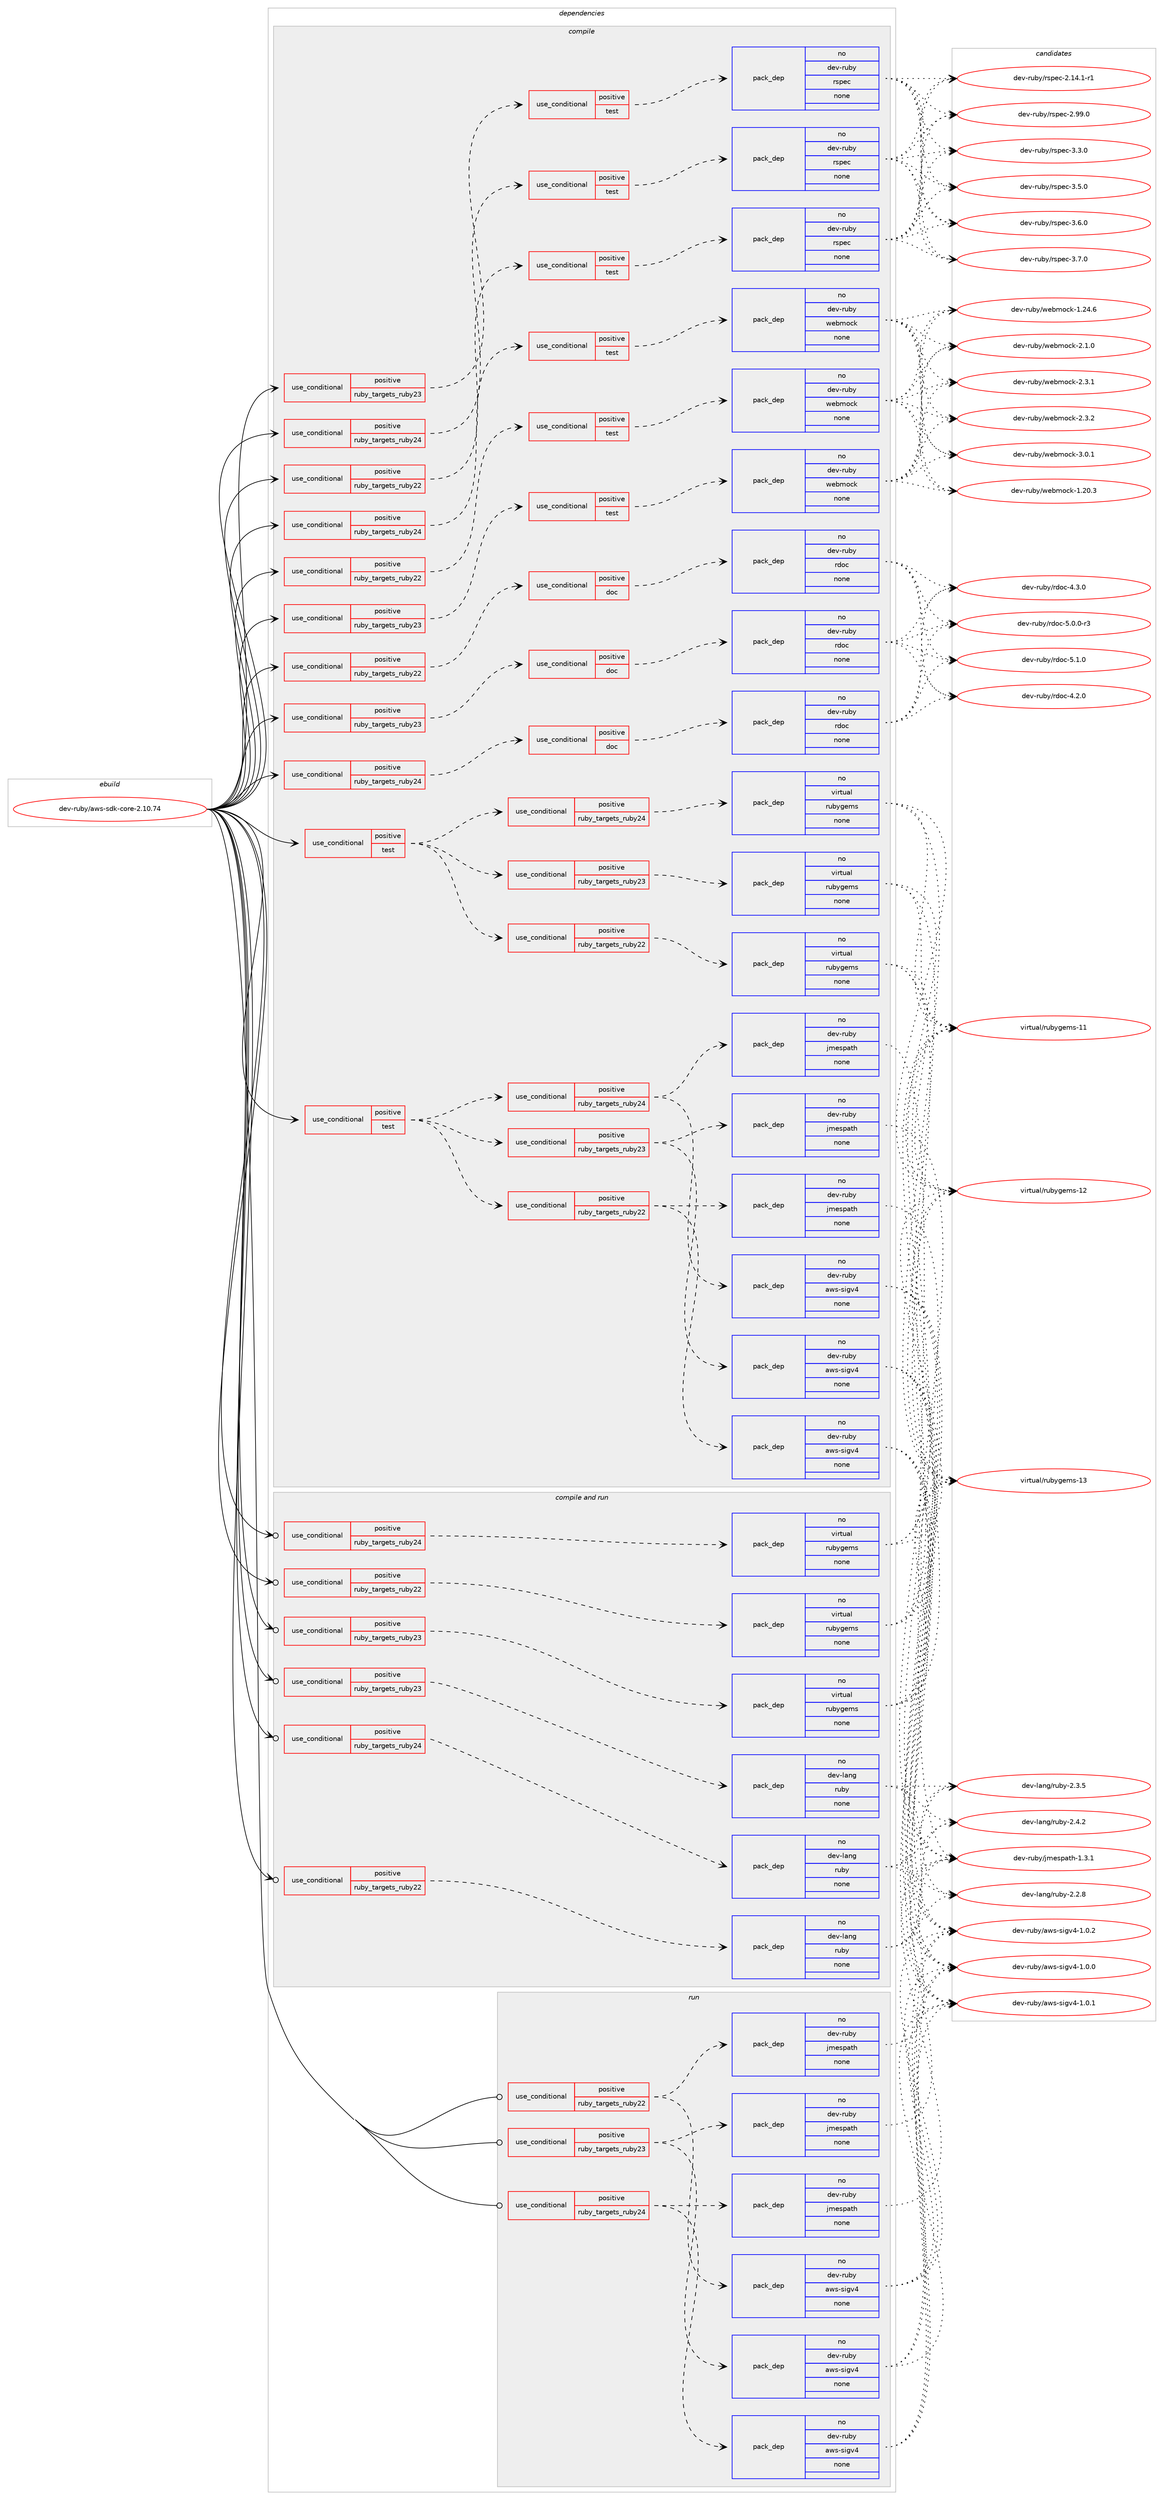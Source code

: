 digraph prolog {

# *************
# Graph options
# *************

newrank=true;
concentrate=true;
compound=true;
graph [rankdir=LR,fontname=Helvetica,fontsize=10,ranksep=1.5];#, ranksep=2.5, nodesep=0.2];
edge  [arrowhead=vee];
node  [fontname=Helvetica,fontsize=10];

# **********
# The ebuild
# **********

subgraph cluster_leftcol {
color=gray;
rank=same;
label=<<i>ebuild</i>>;
id [label="dev-ruby/aws-sdk-core-2.10.74", color=red, width=4, href="../dev-ruby/aws-sdk-core-2.10.74.svg"];
}

# ****************
# The dependencies
# ****************

subgraph cluster_midcol {
color=gray;
label=<<i>dependencies</i>>;
subgraph cluster_compile {
fillcolor="#eeeeee";
style=filled;
label=<<i>compile</i>>;
subgraph cond52194 {
dependency229334 [label=<<TABLE BORDER="0" CELLBORDER="1" CELLSPACING="0" CELLPADDING="4"><TR><TD ROWSPAN="3" CELLPADDING="10">use_conditional</TD></TR><TR><TD>positive</TD></TR><TR><TD>ruby_targets_ruby22</TD></TR></TABLE>>, shape=none, color=red];
subgraph cond52195 {
dependency229335 [label=<<TABLE BORDER="0" CELLBORDER="1" CELLSPACING="0" CELLPADDING="4"><TR><TD ROWSPAN="3" CELLPADDING="10">use_conditional</TD></TR><TR><TD>positive</TD></TR><TR><TD>doc</TD></TR></TABLE>>, shape=none, color=red];
subgraph pack173066 {
dependency229336 [label=<<TABLE BORDER="0" CELLBORDER="1" CELLSPACING="0" CELLPADDING="4" WIDTH="220"><TR><TD ROWSPAN="6" CELLPADDING="30">pack_dep</TD></TR><TR><TD WIDTH="110">no</TD></TR><TR><TD>dev-ruby</TD></TR><TR><TD>rdoc</TD></TR><TR><TD>none</TD></TR><TR><TD></TD></TR></TABLE>>, shape=none, color=blue];
}
dependency229335:e -> dependency229336:w [weight=20,style="dashed",arrowhead="vee"];
}
dependency229334:e -> dependency229335:w [weight=20,style="dashed",arrowhead="vee"];
}
id:e -> dependency229334:w [weight=20,style="solid",arrowhead="vee"];
subgraph cond52196 {
dependency229337 [label=<<TABLE BORDER="0" CELLBORDER="1" CELLSPACING="0" CELLPADDING="4"><TR><TD ROWSPAN="3" CELLPADDING="10">use_conditional</TD></TR><TR><TD>positive</TD></TR><TR><TD>ruby_targets_ruby22</TD></TR></TABLE>>, shape=none, color=red];
subgraph cond52197 {
dependency229338 [label=<<TABLE BORDER="0" CELLBORDER="1" CELLSPACING="0" CELLPADDING="4"><TR><TD ROWSPAN="3" CELLPADDING="10">use_conditional</TD></TR><TR><TD>positive</TD></TR><TR><TD>test</TD></TR></TABLE>>, shape=none, color=red];
subgraph pack173067 {
dependency229339 [label=<<TABLE BORDER="0" CELLBORDER="1" CELLSPACING="0" CELLPADDING="4" WIDTH="220"><TR><TD ROWSPAN="6" CELLPADDING="30">pack_dep</TD></TR><TR><TD WIDTH="110">no</TD></TR><TR><TD>dev-ruby</TD></TR><TR><TD>rspec</TD></TR><TR><TD>none</TD></TR><TR><TD></TD></TR></TABLE>>, shape=none, color=blue];
}
dependency229338:e -> dependency229339:w [weight=20,style="dashed",arrowhead="vee"];
}
dependency229337:e -> dependency229338:w [weight=20,style="dashed",arrowhead="vee"];
}
id:e -> dependency229337:w [weight=20,style="solid",arrowhead="vee"];
subgraph cond52198 {
dependency229340 [label=<<TABLE BORDER="0" CELLBORDER="1" CELLSPACING="0" CELLPADDING="4"><TR><TD ROWSPAN="3" CELLPADDING="10">use_conditional</TD></TR><TR><TD>positive</TD></TR><TR><TD>ruby_targets_ruby22</TD></TR></TABLE>>, shape=none, color=red];
subgraph cond52199 {
dependency229341 [label=<<TABLE BORDER="0" CELLBORDER="1" CELLSPACING="0" CELLPADDING="4"><TR><TD ROWSPAN="3" CELLPADDING="10">use_conditional</TD></TR><TR><TD>positive</TD></TR><TR><TD>test</TD></TR></TABLE>>, shape=none, color=red];
subgraph pack173068 {
dependency229342 [label=<<TABLE BORDER="0" CELLBORDER="1" CELLSPACING="0" CELLPADDING="4" WIDTH="220"><TR><TD ROWSPAN="6" CELLPADDING="30">pack_dep</TD></TR><TR><TD WIDTH="110">no</TD></TR><TR><TD>dev-ruby</TD></TR><TR><TD>webmock</TD></TR><TR><TD>none</TD></TR><TR><TD></TD></TR></TABLE>>, shape=none, color=blue];
}
dependency229341:e -> dependency229342:w [weight=20,style="dashed",arrowhead="vee"];
}
dependency229340:e -> dependency229341:w [weight=20,style="dashed",arrowhead="vee"];
}
id:e -> dependency229340:w [weight=20,style="solid",arrowhead="vee"];
subgraph cond52200 {
dependency229343 [label=<<TABLE BORDER="0" CELLBORDER="1" CELLSPACING="0" CELLPADDING="4"><TR><TD ROWSPAN="3" CELLPADDING="10">use_conditional</TD></TR><TR><TD>positive</TD></TR><TR><TD>ruby_targets_ruby23</TD></TR></TABLE>>, shape=none, color=red];
subgraph cond52201 {
dependency229344 [label=<<TABLE BORDER="0" CELLBORDER="1" CELLSPACING="0" CELLPADDING="4"><TR><TD ROWSPAN="3" CELLPADDING="10">use_conditional</TD></TR><TR><TD>positive</TD></TR><TR><TD>doc</TD></TR></TABLE>>, shape=none, color=red];
subgraph pack173069 {
dependency229345 [label=<<TABLE BORDER="0" CELLBORDER="1" CELLSPACING="0" CELLPADDING="4" WIDTH="220"><TR><TD ROWSPAN="6" CELLPADDING="30">pack_dep</TD></TR><TR><TD WIDTH="110">no</TD></TR><TR><TD>dev-ruby</TD></TR><TR><TD>rdoc</TD></TR><TR><TD>none</TD></TR><TR><TD></TD></TR></TABLE>>, shape=none, color=blue];
}
dependency229344:e -> dependency229345:w [weight=20,style="dashed",arrowhead="vee"];
}
dependency229343:e -> dependency229344:w [weight=20,style="dashed",arrowhead="vee"];
}
id:e -> dependency229343:w [weight=20,style="solid",arrowhead="vee"];
subgraph cond52202 {
dependency229346 [label=<<TABLE BORDER="0" CELLBORDER="1" CELLSPACING="0" CELLPADDING="4"><TR><TD ROWSPAN="3" CELLPADDING="10">use_conditional</TD></TR><TR><TD>positive</TD></TR><TR><TD>ruby_targets_ruby23</TD></TR></TABLE>>, shape=none, color=red];
subgraph cond52203 {
dependency229347 [label=<<TABLE BORDER="0" CELLBORDER="1" CELLSPACING="0" CELLPADDING="4"><TR><TD ROWSPAN="3" CELLPADDING="10">use_conditional</TD></TR><TR><TD>positive</TD></TR><TR><TD>test</TD></TR></TABLE>>, shape=none, color=red];
subgraph pack173070 {
dependency229348 [label=<<TABLE BORDER="0" CELLBORDER="1" CELLSPACING="0" CELLPADDING="4" WIDTH="220"><TR><TD ROWSPAN="6" CELLPADDING="30">pack_dep</TD></TR><TR><TD WIDTH="110">no</TD></TR><TR><TD>dev-ruby</TD></TR><TR><TD>rspec</TD></TR><TR><TD>none</TD></TR><TR><TD></TD></TR></TABLE>>, shape=none, color=blue];
}
dependency229347:e -> dependency229348:w [weight=20,style="dashed",arrowhead="vee"];
}
dependency229346:e -> dependency229347:w [weight=20,style="dashed",arrowhead="vee"];
}
id:e -> dependency229346:w [weight=20,style="solid",arrowhead="vee"];
subgraph cond52204 {
dependency229349 [label=<<TABLE BORDER="0" CELLBORDER="1" CELLSPACING="0" CELLPADDING="4"><TR><TD ROWSPAN="3" CELLPADDING="10">use_conditional</TD></TR><TR><TD>positive</TD></TR><TR><TD>ruby_targets_ruby23</TD></TR></TABLE>>, shape=none, color=red];
subgraph cond52205 {
dependency229350 [label=<<TABLE BORDER="0" CELLBORDER="1" CELLSPACING="0" CELLPADDING="4"><TR><TD ROWSPAN="3" CELLPADDING="10">use_conditional</TD></TR><TR><TD>positive</TD></TR><TR><TD>test</TD></TR></TABLE>>, shape=none, color=red];
subgraph pack173071 {
dependency229351 [label=<<TABLE BORDER="0" CELLBORDER="1" CELLSPACING="0" CELLPADDING="4" WIDTH="220"><TR><TD ROWSPAN="6" CELLPADDING="30">pack_dep</TD></TR><TR><TD WIDTH="110">no</TD></TR><TR><TD>dev-ruby</TD></TR><TR><TD>webmock</TD></TR><TR><TD>none</TD></TR><TR><TD></TD></TR></TABLE>>, shape=none, color=blue];
}
dependency229350:e -> dependency229351:w [weight=20,style="dashed",arrowhead="vee"];
}
dependency229349:e -> dependency229350:w [weight=20,style="dashed",arrowhead="vee"];
}
id:e -> dependency229349:w [weight=20,style="solid",arrowhead="vee"];
subgraph cond52206 {
dependency229352 [label=<<TABLE BORDER="0" CELLBORDER="1" CELLSPACING="0" CELLPADDING="4"><TR><TD ROWSPAN="3" CELLPADDING="10">use_conditional</TD></TR><TR><TD>positive</TD></TR><TR><TD>ruby_targets_ruby24</TD></TR></TABLE>>, shape=none, color=red];
subgraph cond52207 {
dependency229353 [label=<<TABLE BORDER="0" CELLBORDER="1" CELLSPACING="0" CELLPADDING="4"><TR><TD ROWSPAN="3" CELLPADDING="10">use_conditional</TD></TR><TR><TD>positive</TD></TR><TR><TD>doc</TD></TR></TABLE>>, shape=none, color=red];
subgraph pack173072 {
dependency229354 [label=<<TABLE BORDER="0" CELLBORDER="1" CELLSPACING="0" CELLPADDING="4" WIDTH="220"><TR><TD ROWSPAN="6" CELLPADDING="30">pack_dep</TD></TR><TR><TD WIDTH="110">no</TD></TR><TR><TD>dev-ruby</TD></TR><TR><TD>rdoc</TD></TR><TR><TD>none</TD></TR><TR><TD></TD></TR></TABLE>>, shape=none, color=blue];
}
dependency229353:e -> dependency229354:w [weight=20,style="dashed",arrowhead="vee"];
}
dependency229352:e -> dependency229353:w [weight=20,style="dashed",arrowhead="vee"];
}
id:e -> dependency229352:w [weight=20,style="solid",arrowhead="vee"];
subgraph cond52208 {
dependency229355 [label=<<TABLE BORDER="0" CELLBORDER="1" CELLSPACING="0" CELLPADDING="4"><TR><TD ROWSPAN="3" CELLPADDING="10">use_conditional</TD></TR><TR><TD>positive</TD></TR><TR><TD>ruby_targets_ruby24</TD></TR></TABLE>>, shape=none, color=red];
subgraph cond52209 {
dependency229356 [label=<<TABLE BORDER="0" CELLBORDER="1" CELLSPACING="0" CELLPADDING="4"><TR><TD ROWSPAN="3" CELLPADDING="10">use_conditional</TD></TR><TR><TD>positive</TD></TR><TR><TD>test</TD></TR></TABLE>>, shape=none, color=red];
subgraph pack173073 {
dependency229357 [label=<<TABLE BORDER="0" CELLBORDER="1" CELLSPACING="0" CELLPADDING="4" WIDTH="220"><TR><TD ROWSPAN="6" CELLPADDING="30">pack_dep</TD></TR><TR><TD WIDTH="110">no</TD></TR><TR><TD>dev-ruby</TD></TR><TR><TD>rspec</TD></TR><TR><TD>none</TD></TR><TR><TD></TD></TR></TABLE>>, shape=none, color=blue];
}
dependency229356:e -> dependency229357:w [weight=20,style="dashed",arrowhead="vee"];
}
dependency229355:e -> dependency229356:w [weight=20,style="dashed",arrowhead="vee"];
}
id:e -> dependency229355:w [weight=20,style="solid",arrowhead="vee"];
subgraph cond52210 {
dependency229358 [label=<<TABLE BORDER="0" CELLBORDER="1" CELLSPACING="0" CELLPADDING="4"><TR><TD ROWSPAN="3" CELLPADDING="10">use_conditional</TD></TR><TR><TD>positive</TD></TR><TR><TD>ruby_targets_ruby24</TD></TR></TABLE>>, shape=none, color=red];
subgraph cond52211 {
dependency229359 [label=<<TABLE BORDER="0" CELLBORDER="1" CELLSPACING="0" CELLPADDING="4"><TR><TD ROWSPAN="3" CELLPADDING="10">use_conditional</TD></TR><TR><TD>positive</TD></TR><TR><TD>test</TD></TR></TABLE>>, shape=none, color=red];
subgraph pack173074 {
dependency229360 [label=<<TABLE BORDER="0" CELLBORDER="1" CELLSPACING="0" CELLPADDING="4" WIDTH="220"><TR><TD ROWSPAN="6" CELLPADDING="30">pack_dep</TD></TR><TR><TD WIDTH="110">no</TD></TR><TR><TD>dev-ruby</TD></TR><TR><TD>webmock</TD></TR><TR><TD>none</TD></TR><TR><TD></TD></TR></TABLE>>, shape=none, color=blue];
}
dependency229359:e -> dependency229360:w [weight=20,style="dashed",arrowhead="vee"];
}
dependency229358:e -> dependency229359:w [weight=20,style="dashed",arrowhead="vee"];
}
id:e -> dependency229358:w [weight=20,style="solid",arrowhead="vee"];
subgraph cond52212 {
dependency229361 [label=<<TABLE BORDER="0" CELLBORDER="1" CELLSPACING="0" CELLPADDING="4"><TR><TD ROWSPAN="3" CELLPADDING="10">use_conditional</TD></TR><TR><TD>positive</TD></TR><TR><TD>test</TD></TR></TABLE>>, shape=none, color=red];
subgraph cond52213 {
dependency229362 [label=<<TABLE BORDER="0" CELLBORDER="1" CELLSPACING="0" CELLPADDING="4"><TR><TD ROWSPAN="3" CELLPADDING="10">use_conditional</TD></TR><TR><TD>positive</TD></TR><TR><TD>ruby_targets_ruby22</TD></TR></TABLE>>, shape=none, color=red];
subgraph pack173075 {
dependency229363 [label=<<TABLE BORDER="0" CELLBORDER="1" CELLSPACING="0" CELLPADDING="4" WIDTH="220"><TR><TD ROWSPAN="6" CELLPADDING="30">pack_dep</TD></TR><TR><TD WIDTH="110">no</TD></TR><TR><TD>dev-ruby</TD></TR><TR><TD>aws-sigv4</TD></TR><TR><TD>none</TD></TR><TR><TD></TD></TR></TABLE>>, shape=none, color=blue];
}
dependency229362:e -> dependency229363:w [weight=20,style="dashed",arrowhead="vee"];
subgraph pack173076 {
dependency229364 [label=<<TABLE BORDER="0" CELLBORDER="1" CELLSPACING="0" CELLPADDING="4" WIDTH="220"><TR><TD ROWSPAN="6" CELLPADDING="30">pack_dep</TD></TR><TR><TD WIDTH="110">no</TD></TR><TR><TD>dev-ruby</TD></TR><TR><TD>jmespath</TD></TR><TR><TD>none</TD></TR><TR><TD></TD></TR></TABLE>>, shape=none, color=blue];
}
dependency229362:e -> dependency229364:w [weight=20,style="dashed",arrowhead="vee"];
}
dependency229361:e -> dependency229362:w [weight=20,style="dashed",arrowhead="vee"];
subgraph cond52214 {
dependency229365 [label=<<TABLE BORDER="0" CELLBORDER="1" CELLSPACING="0" CELLPADDING="4"><TR><TD ROWSPAN="3" CELLPADDING="10">use_conditional</TD></TR><TR><TD>positive</TD></TR><TR><TD>ruby_targets_ruby23</TD></TR></TABLE>>, shape=none, color=red];
subgraph pack173077 {
dependency229366 [label=<<TABLE BORDER="0" CELLBORDER="1" CELLSPACING="0" CELLPADDING="4" WIDTH="220"><TR><TD ROWSPAN="6" CELLPADDING="30">pack_dep</TD></TR><TR><TD WIDTH="110">no</TD></TR><TR><TD>dev-ruby</TD></TR><TR><TD>aws-sigv4</TD></TR><TR><TD>none</TD></TR><TR><TD></TD></TR></TABLE>>, shape=none, color=blue];
}
dependency229365:e -> dependency229366:w [weight=20,style="dashed",arrowhead="vee"];
subgraph pack173078 {
dependency229367 [label=<<TABLE BORDER="0" CELLBORDER="1" CELLSPACING="0" CELLPADDING="4" WIDTH="220"><TR><TD ROWSPAN="6" CELLPADDING="30">pack_dep</TD></TR><TR><TD WIDTH="110">no</TD></TR><TR><TD>dev-ruby</TD></TR><TR><TD>jmespath</TD></TR><TR><TD>none</TD></TR><TR><TD></TD></TR></TABLE>>, shape=none, color=blue];
}
dependency229365:e -> dependency229367:w [weight=20,style="dashed",arrowhead="vee"];
}
dependency229361:e -> dependency229365:w [weight=20,style="dashed",arrowhead="vee"];
subgraph cond52215 {
dependency229368 [label=<<TABLE BORDER="0" CELLBORDER="1" CELLSPACING="0" CELLPADDING="4"><TR><TD ROWSPAN="3" CELLPADDING="10">use_conditional</TD></TR><TR><TD>positive</TD></TR><TR><TD>ruby_targets_ruby24</TD></TR></TABLE>>, shape=none, color=red];
subgraph pack173079 {
dependency229369 [label=<<TABLE BORDER="0" CELLBORDER="1" CELLSPACING="0" CELLPADDING="4" WIDTH="220"><TR><TD ROWSPAN="6" CELLPADDING="30">pack_dep</TD></TR><TR><TD WIDTH="110">no</TD></TR><TR><TD>dev-ruby</TD></TR><TR><TD>aws-sigv4</TD></TR><TR><TD>none</TD></TR><TR><TD></TD></TR></TABLE>>, shape=none, color=blue];
}
dependency229368:e -> dependency229369:w [weight=20,style="dashed",arrowhead="vee"];
subgraph pack173080 {
dependency229370 [label=<<TABLE BORDER="0" CELLBORDER="1" CELLSPACING="0" CELLPADDING="4" WIDTH="220"><TR><TD ROWSPAN="6" CELLPADDING="30">pack_dep</TD></TR><TR><TD WIDTH="110">no</TD></TR><TR><TD>dev-ruby</TD></TR><TR><TD>jmespath</TD></TR><TR><TD>none</TD></TR><TR><TD></TD></TR></TABLE>>, shape=none, color=blue];
}
dependency229368:e -> dependency229370:w [weight=20,style="dashed",arrowhead="vee"];
}
dependency229361:e -> dependency229368:w [weight=20,style="dashed",arrowhead="vee"];
}
id:e -> dependency229361:w [weight=20,style="solid",arrowhead="vee"];
subgraph cond52216 {
dependency229371 [label=<<TABLE BORDER="0" CELLBORDER="1" CELLSPACING="0" CELLPADDING="4"><TR><TD ROWSPAN="3" CELLPADDING="10">use_conditional</TD></TR><TR><TD>positive</TD></TR><TR><TD>test</TD></TR></TABLE>>, shape=none, color=red];
subgraph cond52217 {
dependency229372 [label=<<TABLE BORDER="0" CELLBORDER="1" CELLSPACING="0" CELLPADDING="4"><TR><TD ROWSPAN="3" CELLPADDING="10">use_conditional</TD></TR><TR><TD>positive</TD></TR><TR><TD>ruby_targets_ruby22</TD></TR></TABLE>>, shape=none, color=red];
subgraph pack173081 {
dependency229373 [label=<<TABLE BORDER="0" CELLBORDER="1" CELLSPACING="0" CELLPADDING="4" WIDTH="220"><TR><TD ROWSPAN="6" CELLPADDING="30">pack_dep</TD></TR><TR><TD WIDTH="110">no</TD></TR><TR><TD>virtual</TD></TR><TR><TD>rubygems</TD></TR><TR><TD>none</TD></TR><TR><TD></TD></TR></TABLE>>, shape=none, color=blue];
}
dependency229372:e -> dependency229373:w [weight=20,style="dashed",arrowhead="vee"];
}
dependency229371:e -> dependency229372:w [weight=20,style="dashed",arrowhead="vee"];
subgraph cond52218 {
dependency229374 [label=<<TABLE BORDER="0" CELLBORDER="1" CELLSPACING="0" CELLPADDING="4"><TR><TD ROWSPAN="3" CELLPADDING="10">use_conditional</TD></TR><TR><TD>positive</TD></TR><TR><TD>ruby_targets_ruby23</TD></TR></TABLE>>, shape=none, color=red];
subgraph pack173082 {
dependency229375 [label=<<TABLE BORDER="0" CELLBORDER="1" CELLSPACING="0" CELLPADDING="4" WIDTH="220"><TR><TD ROWSPAN="6" CELLPADDING="30">pack_dep</TD></TR><TR><TD WIDTH="110">no</TD></TR><TR><TD>virtual</TD></TR><TR><TD>rubygems</TD></TR><TR><TD>none</TD></TR><TR><TD></TD></TR></TABLE>>, shape=none, color=blue];
}
dependency229374:e -> dependency229375:w [weight=20,style="dashed",arrowhead="vee"];
}
dependency229371:e -> dependency229374:w [weight=20,style="dashed",arrowhead="vee"];
subgraph cond52219 {
dependency229376 [label=<<TABLE BORDER="0" CELLBORDER="1" CELLSPACING="0" CELLPADDING="4"><TR><TD ROWSPAN="3" CELLPADDING="10">use_conditional</TD></TR><TR><TD>positive</TD></TR><TR><TD>ruby_targets_ruby24</TD></TR></TABLE>>, shape=none, color=red];
subgraph pack173083 {
dependency229377 [label=<<TABLE BORDER="0" CELLBORDER="1" CELLSPACING="0" CELLPADDING="4" WIDTH="220"><TR><TD ROWSPAN="6" CELLPADDING="30">pack_dep</TD></TR><TR><TD WIDTH="110">no</TD></TR><TR><TD>virtual</TD></TR><TR><TD>rubygems</TD></TR><TR><TD>none</TD></TR><TR><TD></TD></TR></TABLE>>, shape=none, color=blue];
}
dependency229376:e -> dependency229377:w [weight=20,style="dashed",arrowhead="vee"];
}
dependency229371:e -> dependency229376:w [weight=20,style="dashed",arrowhead="vee"];
}
id:e -> dependency229371:w [weight=20,style="solid",arrowhead="vee"];
}
subgraph cluster_compileandrun {
fillcolor="#eeeeee";
style=filled;
label=<<i>compile and run</i>>;
subgraph cond52220 {
dependency229378 [label=<<TABLE BORDER="0" CELLBORDER="1" CELLSPACING="0" CELLPADDING="4"><TR><TD ROWSPAN="3" CELLPADDING="10">use_conditional</TD></TR><TR><TD>positive</TD></TR><TR><TD>ruby_targets_ruby22</TD></TR></TABLE>>, shape=none, color=red];
subgraph pack173084 {
dependency229379 [label=<<TABLE BORDER="0" CELLBORDER="1" CELLSPACING="0" CELLPADDING="4" WIDTH="220"><TR><TD ROWSPAN="6" CELLPADDING="30">pack_dep</TD></TR><TR><TD WIDTH="110">no</TD></TR><TR><TD>dev-lang</TD></TR><TR><TD>ruby</TD></TR><TR><TD>none</TD></TR><TR><TD></TD></TR></TABLE>>, shape=none, color=blue];
}
dependency229378:e -> dependency229379:w [weight=20,style="dashed",arrowhead="vee"];
}
id:e -> dependency229378:w [weight=20,style="solid",arrowhead="odotvee"];
subgraph cond52221 {
dependency229380 [label=<<TABLE BORDER="0" CELLBORDER="1" CELLSPACING="0" CELLPADDING="4"><TR><TD ROWSPAN="3" CELLPADDING="10">use_conditional</TD></TR><TR><TD>positive</TD></TR><TR><TD>ruby_targets_ruby22</TD></TR></TABLE>>, shape=none, color=red];
subgraph pack173085 {
dependency229381 [label=<<TABLE BORDER="0" CELLBORDER="1" CELLSPACING="0" CELLPADDING="4" WIDTH="220"><TR><TD ROWSPAN="6" CELLPADDING="30">pack_dep</TD></TR><TR><TD WIDTH="110">no</TD></TR><TR><TD>virtual</TD></TR><TR><TD>rubygems</TD></TR><TR><TD>none</TD></TR><TR><TD></TD></TR></TABLE>>, shape=none, color=blue];
}
dependency229380:e -> dependency229381:w [weight=20,style="dashed",arrowhead="vee"];
}
id:e -> dependency229380:w [weight=20,style="solid",arrowhead="odotvee"];
subgraph cond52222 {
dependency229382 [label=<<TABLE BORDER="0" CELLBORDER="1" CELLSPACING="0" CELLPADDING="4"><TR><TD ROWSPAN="3" CELLPADDING="10">use_conditional</TD></TR><TR><TD>positive</TD></TR><TR><TD>ruby_targets_ruby23</TD></TR></TABLE>>, shape=none, color=red];
subgraph pack173086 {
dependency229383 [label=<<TABLE BORDER="0" CELLBORDER="1" CELLSPACING="0" CELLPADDING="4" WIDTH="220"><TR><TD ROWSPAN="6" CELLPADDING="30">pack_dep</TD></TR><TR><TD WIDTH="110">no</TD></TR><TR><TD>dev-lang</TD></TR><TR><TD>ruby</TD></TR><TR><TD>none</TD></TR><TR><TD></TD></TR></TABLE>>, shape=none, color=blue];
}
dependency229382:e -> dependency229383:w [weight=20,style="dashed",arrowhead="vee"];
}
id:e -> dependency229382:w [weight=20,style="solid",arrowhead="odotvee"];
subgraph cond52223 {
dependency229384 [label=<<TABLE BORDER="0" CELLBORDER="1" CELLSPACING="0" CELLPADDING="4"><TR><TD ROWSPAN="3" CELLPADDING="10">use_conditional</TD></TR><TR><TD>positive</TD></TR><TR><TD>ruby_targets_ruby23</TD></TR></TABLE>>, shape=none, color=red];
subgraph pack173087 {
dependency229385 [label=<<TABLE BORDER="0" CELLBORDER="1" CELLSPACING="0" CELLPADDING="4" WIDTH="220"><TR><TD ROWSPAN="6" CELLPADDING="30">pack_dep</TD></TR><TR><TD WIDTH="110">no</TD></TR><TR><TD>virtual</TD></TR><TR><TD>rubygems</TD></TR><TR><TD>none</TD></TR><TR><TD></TD></TR></TABLE>>, shape=none, color=blue];
}
dependency229384:e -> dependency229385:w [weight=20,style="dashed",arrowhead="vee"];
}
id:e -> dependency229384:w [weight=20,style="solid",arrowhead="odotvee"];
subgraph cond52224 {
dependency229386 [label=<<TABLE BORDER="0" CELLBORDER="1" CELLSPACING="0" CELLPADDING="4"><TR><TD ROWSPAN="3" CELLPADDING="10">use_conditional</TD></TR><TR><TD>positive</TD></TR><TR><TD>ruby_targets_ruby24</TD></TR></TABLE>>, shape=none, color=red];
subgraph pack173088 {
dependency229387 [label=<<TABLE BORDER="0" CELLBORDER="1" CELLSPACING="0" CELLPADDING="4" WIDTH="220"><TR><TD ROWSPAN="6" CELLPADDING="30">pack_dep</TD></TR><TR><TD WIDTH="110">no</TD></TR><TR><TD>dev-lang</TD></TR><TR><TD>ruby</TD></TR><TR><TD>none</TD></TR><TR><TD></TD></TR></TABLE>>, shape=none, color=blue];
}
dependency229386:e -> dependency229387:w [weight=20,style="dashed",arrowhead="vee"];
}
id:e -> dependency229386:w [weight=20,style="solid",arrowhead="odotvee"];
subgraph cond52225 {
dependency229388 [label=<<TABLE BORDER="0" CELLBORDER="1" CELLSPACING="0" CELLPADDING="4"><TR><TD ROWSPAN="3" CELLPADDING="10">use_conditional</TD></TR><TR><TD>positive</TD></TR><TR><TD>ruby_targets_ruby24</TD></TR></TABLE>>, shape=none, color=red];
subgraph pack173089 {
dependency229389 [label=<<TABLE BORDER="0" CELLBORDER="1" CELLSPACING="0" CELLPADDING="4" WIDTH="220"><TR><TD ROWSPAN="6" CELLPADDING="30">pack_dep</TD></TR><TR><TD WIDTH="110">no</TD></TR><TR><TD>virtual</TD></TR><TR><TD>rubygems</TD></TR><TR><TD>none</TD></TR><TR><TD></TD></TR></TABLE>>, shape=none, color=blue];
}
dependency229388:e -> dependency229389:w [weight=20,style="dashed",arrowhead="vee"];
}
id:e -> dependency229388:w [weight=20,style="solid",arrowhead="odotvee"];
}
subgraph cluster_run {
fillcolor="#eeeeee";
style=filled;
label=<<i>run</i>>;
subgraph cond52226 {
dependency229390 [label=<<TABLE BORDER="0" CELLBORDER="1" CELLSPACING="0" CELLPADDING="4"><TR><TD ROWSPAN="3" CELLPADDING="10">use_conditional</TD></TR><TR><TD>positive</TD></TR><TR><TD>ruby_targets_ruby22</TD></TR></TABLE>>, shape=none, color=red];
subgraph pack173090 {
dependency229391 [label=<<TABLE BORDER="0" CELLBORDER="1" CELLSPACING="0" CELLPADDING="4" WIDTH="220"><TR><TD ROWSPAN="6" CELLPADDING="30">pack_dep</TD></TR><TR><TD WIDTH="110">no</TD></TR><TR><TD>dev-ruby</TD></TR><TR><TD>aws-sigv4</TD></TR><TR><TD>none</TD></TR><TR><TD></TD></TR></TABLE>>, shape=none, color=blue];
}
dependency229390:e -> dependency229391:w [weight=20,style="dashed",arrowhead="vee"];
subgraph pack173091 {
dependency229392 [label=<<TABLE BORDER="0" CELLBORDER="1" CELLSPACING="0" CELLPADDING="4" WIDTH="220"><TR><TD ROWSPAN="6" CELLPADDING="30">pack_dep</TD></TR><TR><TD WIDTH="110">no</TD></TR><TR><TD>dev-ruby</TD></TR><TR><TD>jmespath</TD></TR><TR><TD>none</TD></TR><TR><TD></TD></TR></TABLE>>, shape=none, color=blue];
}
dependency229390:e -> dependency229392:w [weight=20,style="dashed",arrowhead="vee"];
}
id:e -> dependency229390:w [weight=20,style="solid",arrowhead="odot"];
subgraph cond52227 {
dependency229393 [label=<<TABLE BORDER="0" CELLBORDER="1" CELLSPACING="0" CELLPADDING="4"><TR><TD ROWSPAN="3" CELLPADDING="10">use_conditional</TD></TR><TR><TD>positive</TD></TR><TR><TD>ruby_targets_ruby23</TD></TR></TABLE>>, shape=none, color=red];
subgraph pack173092 {
dependency229394 [label=<<TABLE BORDER="0" CELLBORDER="1" CELLSPACING="0" CELLPADDING="4" WIDTH="220"><TR><TD ROWSPAN="6" CELLPADDING="30">pack_dep</TD></TR><TR><TD WIDTH="110">no</TD></TR><TR><TD>dev-ruby</TD></TR><TR><TD>aws-sigv4</TD></TR><TR><TD>none</TD></TR><TR><TD></TD></TR></TABLE>>, shape=none, color=blue];
}
dependency229393:e -> dependency229394:w [weight=20,style="dashed",arrowhead="vee"];
subgraph pack173093 {
dependency229395 [label=<<TABLE BORDER="0" CELLBORDER="1" CELLSPACING="0" CELLPADDING="4" WIDTH="220"><TR><TD ROWSPAN="6" CELLPADDING="30">pack_dep</TD></TR><TR><TD WIDTH="110">no</TD></TR><TR><TD>dev-ruby</TD></TR><TR><TD>jmespath</TD></TR><TR><TD>none</TD></TR><TR><TD></TD></TR></TABLE>>, shape=none, color=blue];
}
dependency229393:e -> dependency229395:w [weight=20,style="dashed",arrowhead="vee"];
}
id:e -> dependency229393:w [weight=20,style="solid",arrowhead="odot"];
subgraph cond52228 {
dependency229396 [label=<<TABLE BORDER="0" CELLBORDER="1" CELLSPACING="0" CELLPADDING="4"><TR><TD ROWSPAN="3" CELLPADDING="10">use_conditional</TD></TR><TR><TD>positive</TD></TR><TR><TD>ruby_targets_ruby24</TD></TR></TABLE>>, shape=none, color=red];
subgraph pack173094 {
dependency229397 [label=<<TABLE BORDER="0" CELLBORDER="1" CELLSPACING="0" CELLPADDING="4" WIDTH="220"><TR><TD ROWSPAN="6" CELLPADDING="30">pack_dep</TD></TR><TR><TD WIDTH="110">no</TD></TR><TR><TD>dev-ruby</TD></TR><TR><TD>aws-sigv4</TD></TR><TR><TD>none</TD></TR><TR><TD></TD></TR></TABLE>>, shape=none, color=blue];
}
dependency229396:e -> dependency229397:w [weight=20,style="dashed",arrowhead="vee"];
subgraph pack173095 {
dependency229398 [label=<<TABLE BORDER="0" CELLBORDER="1" CELLSPACING="0" CELLPADDING="4" WIDTH="220"><TR><TD ROWSPAN="6" CELLPADDING="30">pack_dep</TD></TR><TR><TD WIDTH="110">no</TD></TR><TR><TD>dev-ruby</TD></TR><TR><TD>jmespath</TD></TR><TR><TD>none</TD></TR><TR><TD></TD></TR></TABLE>>, shape=none, color=blue];
}
dependency229396:e -> dependency229398:w [weight=20,style="dashed",arrowhead="vee"];
}
id:e -> dependency229396:w [weight=20,style="solid",arrowhead="odot"];
}
}

# **************
# The candidates
# **************

subgraph cluster_choices {
rank=same;
color=gray;
label=<<i>candidates</i>>;

subgraph choice173066 {
color=black;
nodesep=1;
choice10010111845114117981214711410011199455246504648 [label="dev-ruby/rdoc-4.2.0", color=red, width=4,href="../dev-ruby/rdoc-4.2.0.svg"];
choice10010111845114117981214711410011199455246514648 [label="dev-ruby/rdoc-4.3.0", color=red, width=4,href="../dev-ruby/rdoc-4.3.0.svg"];
choice100101118451141179812147114100111994553464846484511451 [label="dev-ruby/rdoc-5.0.0-r3", color=red, width=4,href="../dev-ruby/rdoc-5.0.0-r3.svg"];
choice10010111845114117981214711410011199455346494648 [label="dev-ruby/rdoc-5.1.0", color=red, width=4,href="../dev-ruby/rdoc-5.1.0.svg"];
dependency229336:e -> choice10010111845114117981214711410011199455246504648:w [style=dotted,weight="100"];
dependency229336:e -> choice10010111845114117981214711410011199455246514648:w [style=dotted,weight="100"];
dependency229336:e -> choice100101118451141179812147114100111994553464846484511451:w [style=dotted,weight="100"];
dependency229336:e -> choice10010111845114117981214711410011199455346494648:w [style=dotted,weight="100"];
}
subgraph choice173067 {
color=black;
nodesep=1;
choice10010111845114117981214711411511210199455046495246494511449 [label="dev-ruby/rspec-2.14.1-r1", color=red, width=4,href="../dev-ruby/rspec-2.14.1-r1.svg"];
choice1001011184511411798121471141151121019945504657574648 [label="dev-ruby/rspec-2.99.0", color=red, width=4,href="../dev-ruby/rspec-2.99.0.svg"];
choice10010111845114117981214711411511210199455146514648 [label="dev-ruby/rspec-3.3.0", color=red, width=4,href="../dev-ruby/rspec-3.3.0.svg"];
choice10010111845114117981214711411511210199455146534648 [label="dev-ruby/rspec-3.5.0", color=red, width=4,href="../dev-ruby/rspec-3.5.0.svg"];
choice10010111845114117981214711411511210199455146544648 [label="dev-ruby/rspec-3.6.0", color=red, width=4,href="../dev-ruby/rspec-3.6.0.svg"];
choice10010111845114117981214711411511210199455146554648 [label="dev-ruby/rspec-3.7.0", color=red, width=4,href="../dev-ruby/rspec-3.7.0.svg"];
dependency229339:e -> choice10010111845114117981214711411511210199455046495246494511449:w [style=dotted,weight="100"];
dependency229339:e -> choice1001011184511411798121471141151121019945504657574648:w [style=dotted,weight="100"];
dependency229339:e -> choice10010111845114117981214711411511210199455146514648:w [style=dotted,weight="100"];
dependency229339:e -> choice10010111845114117981214711411511210199455146534648:w [style=dotted,weight="100"];
dependency229339:e -> choice10010111845114117981214711411511210199455146544648:w [style=dotted,weight="100"];
dependency229339:e -> choice10010111845114117981214711411511210199455146554648:w [style=dotted,weight="100"];
}
subgraph choice173068 {
color=black;
nodesep=1;
choice100101118451141179812147119101981091119910745494650484651 [label="dev-ruby/webmock-1.20.3", color=red, width=4,href="../dev-ruby/webmock-1.20.3.svg"];
choice100101118451141179812147119101981091119910745494650524654 [label="dev-ruby/webmock-1.24.6", color=red, width=4,href="../dev-ruby/webmock-1.24.6.svg"];
choice1001011184511411798121471191019810911199107455046494648 [label="dev-ruby/webmock-2.1.0", color=red, width=4,href="../dev-ruby/webmock-2.1.0.svg"];
choice1001011184511411798121471191019810911199107455046514649 [label="dev-ruby/webmock-2.3.1", color=red, width=4,href="../dev-ruby/webmock-2.3.1.svg"];
choice1001011184511411798121471191019810911199107455046514650 [label="dev-ruby/webmock-2.3.2", color=red, width=4,href="../dev-ruby/webmock-2.3.2.svg"];
choice1001011184511411798121471191019810911199107455146484649 [label="dev-ruby/webmock-3.0.1", color=red, width=4,href="../dev-ruby/webmock-3.0.1.svg"];
dependency229342:e -> choice100101118451141179812147119101981091119910745494650484651:w [style=dotted,weight="100"];
dependency229342:e -> choice100101118451141179812147119101981091119910745494650524654:w [style=dotted,weight="100"];
dependency229342:e -> choice1001011184511411798121471191019810911199107455046494648:w [style=dotted,weight="100"];
dependency229342:e -> choice1001011184511411798121471191019810911199107455046514649:w [style=dotted,weight="100"];
dependency229342:e -> choice1001011184511411798121471191019810911199107455046514650:w [style=dotted,weight="100"];
dependency229342:e -> choice1001011184511411798121471191019810911199107455146484649:w [style=dotted,weight="100"];
}
subgraph choice173069 {
color=black;
nodesep=1;
choice10010111845114117981214711410011199455246504648 [label="dev-ruby/rdoc-4.2.0", color=red, width=4,href="../dev-ruby/rdoc-4.2.0.svg"];
choice10010111845114117981214711410011199455246514648 [label="dev-ruby/rdoc-4.3.0", color=red, width=4,href="../dev-ruby/rdoc-4.3.0.svg"];
choice100101118451141179812147114100111994553464846484511451 [label="dev-ruby/rdoc-5.0.0-r3", color=red, width=4,href="../dev-ruby/rdoc-5.0.0-r3.svg"];
choice10010111845114117981214711410011199455346494648 [label="dev-ruby/rdoc-5.1.0", color=red, width=4,href="../dev-ruby/rdoc-5.1.0.svg"];
dependency229345:e -> choice10010111845114117981214711410011199455246504648:w [style=dotted,weight="100"];
dependency229345:e -> choice10010111845114117981214711410011199455246514648:w [style=dotted,weight="100"];
dependency229345:e -> choice100101118451141179812147114100111994553464846484511451:w [style=dotted,weight="100"];
dependency229345:e -> choice10010111845114117981214711410011199455346494648:w [style=dotted,weight="100"];
}
subgraph choice173070 {
color=black;
nodesep=1;
choice10010111845114117981214711411511210199455046495246494511449 [label="dev-ruby/rspec-2.14.1-r1", color=red, width=4,href="../dev-ruby/rspec-2.14.1-r1.svg"];
choice1001011184511411798121471141151121019945504657574648 [label="dev-ruby/rspec-2.99.0", color=red, width=4,href="../dev-ruby/rspec-2.99.0.svg"];
choice10010111845114117981214711411511210199455146514648 [label="dev-ruby/rspec-3.3.0", color=red, width=4,href="../dev-ruby/rspec-3.3.0.svg"];
choice10010111845114117981214711411511210199455146534648 [label="dev-ruby/rspec-3.5.0", color=red, width=4,href="../dev-ruby/rspec-3.5.0.svg"];
choice10010111845114117981214711411511210199455146544648 [label="dev-ruby/rspec-3.6.0", color=red, width=4,href="../dev-ruby/rspec-3.6.0.svg"];
choice10010111845114117981214711411511210199455146554648 [label="dev-ruby/rspec-3.7.0", color=red, width=4,href="../dev-ruby/rspec-3.7.0.svg"];
dependency229348:e -> choice10010111845114117981214711411511210199455046495246494511449:w [style=dotted,weight="100"];
dependency229348:e -> choice1001011184511411798121471141151121019945504657574648:w [style=dotted,weight="100"];
dependency229348:e -> choice10010111845114117981214711411511210199455146514648:w [style=dotted,weight="100"];
dependency229348:e -> choice10010111845114117981214711411511210199455146534648:w [style=dotted,weight="100"];
dependency229348:e -> choice10010111845114117981214711411511210199455146544648:w [style=dotted,weight="100"];
dependency229348:e -> choice10010111845114117981214711411511210199455146554648:w [style=dotted,weight="100"];
}
subgraph choice173071 {
color=black;
nodesep=1;
choice100101118451141179812147119101981091119910745494650484651 [label="dev-ruby/webmock-1.20.3", color=red, width=4,href="../dev-ruby/webmock-1.20.3.svg"];
choice100101118451141179812147119101981091119910745494650524654 [label="dev-ruby/webmock-1.24.6", color=red, width=4,href="../dev-ruby/webmock-1.24.6.svg"];
choice1001011184511411798121471191019810911199107455046494648 [label="dev-ruby/webmock-2.1.0", color=red, width=4,href="../dev-ruby/webmock-2.1.0.svg"];
choice1001011184511411798121471191019810911199107455046514649 [label="dev-ruby/webmock-2.3.1", color=red, width=4,href="../dev-ruby/webmock-2.3.1.svg"];
choice1001011184511411798121471191019810911199107455046514650 [label="dev-ruby/webmock-2.3.2", color=red, width=4,href="../dev-ruby/webmock-2.3.2.svg"];
choice1001011184511411798121471191019810911199107455146484649 [label="dev-ruby/webmock-3.0.1", color=red, width=4,href="../dev-ruby/webmock-3.0.1.svg"];
dependency229351:e -> choice100101118451141179812147119101981091119910745494650484651:w [style=dotted,weight="100"];
dependency229351:e -> choice100101118451141179812147119101981091119910745494650524654:w [style=dotted,weight="100"];
dependency229351:e -> choice1001011184511411798121471191019810911199107455046494648:w [style=dotted,weight="100"];
dependency229351:e -> choice1001011184511411798121471191019810911199107455046514649:w [style=dotted,weight="100"];
dependency229351:e -> choice1001011184511411798121471191019810911199107455046514650:w [style=dotted,weight="100"];
dependency229351:e -> choice1001011184511411798121471191019810911199107455146484649:w [style=dotted,weight="100"];
}
subgraph choice173072 {
color=black;
nodesep=1;
choice10010111845114117981214711410011199455246504648 [label="dev-ruby/rdoc-4.2.0", color=red, width=4,href="../dev-ruby/rdoc-4.2.0.svg"];
choice10010111845114117981214711410011199455246514648 [label="dev-ruby/rdoc-4.3.0", color=red, width=4,href="../dev-ruby/rdoc-4.3.0.svg"];
choice100101118451141179812147114100111994553464846484511451 [label="dev-ruby/rdoc-5.0.0-r3", color=red, width=4,href="../dev-ruby/rdoc-5.0.0-r3.svg"];
choice10010111845114117981214711410011199455346494648 [label="dev-ruby/rdoc-5.1.0", color=red, width=4,href="../dev-ruby/rdoc-5.1.0.svg"];
dependency229354:e -> choice10010111845114117981214711410011199455246504648:w [style=dotted,weight="100"];
dependency229354:e -> choice10010111845114117981214711410011199455246514648:w [style=dotted,weight="100"];
dependency229354:e -> choice100101118451141179812147114100111994553464846484511451:w [style=dotted,weight="100"];
dependency229354:e -> choice10010111845114117981214711410011199455346494648:w [style=dotted,weight="100"];
}
subgraph choice173073 {
color=black;
nodesep=1;
choice10010111845114117981214711411511210199455046495246494511449 [label="dev-ruby/rspec-2.14.1-r1", color=red, width=4,href="../dev-ruby/rspec-2.14.1-r1.svg"];
choice1001011184511411798121471141151121019945504657574648 [label="dev-ruby/rspec-2.99.0", color=red, width=4,href="../dev-ruby/rspec-2.99.0.svg"];
choice10010111845114117981214711411511210199455146514648 [label="dev-ruby/rspec-3.3.0", color=red, width=4,href="../dev-ruby/rspec-3.3.0.svg"];
choice10010111845114117981214711411511210199455146534648 [label="dev-ruby/rspec-3.5.0", color=red, width=4,href="../dev-ruby/rspec-3.5.0.svg"];
choice10010111845114117981214711411511210199455146544648 [label="dev-ruby/rspec-3.6.0", color=red, width=4,href="../dev-ruby/rspec-3.6.0.svg"];
choice10010111845114117981214711411511210199455146554648 [label="dev-ruby/rspec-3.7.0", color=red, width=4,href="../dev-ruby/rspec-3.7.0.svg"];
dependency229357:e -> choice10010111845114117981214711411511210199455046495246494511449:w [style=dotted,weight="100"];
dependency229357:e -> choice1001011184511411798121471141151121019945504657574648:w [style=dotted,weight="100"];
dependency229357:e -> choice10010111845114117981214711411511210199455146514648:w [style=dotted,weight="100"];
dependency229357:e -> choice10010111845114117981214711411511210199455146534648:w [style=dotted,weight="100"];
dependency229357:e -> choice10010111845114117981214711411511210199455146544648:w [style=dotted,weight="100"];
dependency229357:e -> choice10010111845114117981214711411511210199455146554648:w [style=dotted,weight="100"];
}
subgraph choice173074 {
color=black;
nodesep=1;
choice100101118451141179812147119101981091119910745494650484651 [label="dev-ruby/webmock-1.20.3", color=red, width=4,href="../dev-ruby/webmock-1.20.3.svg"];
choice100101118451141179812147119101981091119910745494650524654 [label="dev-ruby/webmock-1.24.6", color=red, width=4,href="../dev-ruby/webmock-1.24.6.svg"];
choice1001011184511411798121471191019810911199107455046494648 [label="dev-ruby/webmock-2.1.0", color=red, width=4,href="../dev-ruby/webmock-2.1.0.svg"];
choice1001011184511411798121471191019810911199107455046514649 [label="dev-ruby/webmock-2.3.1", color=red, width=4,href="../dev-ruby/webmock-2.3.1.svg"];
choice1001011184511411798121471191019810911199107455046514650 [label="dev-ruby/webmock-2.3.2", color=red, width=4,href="../dev-ruby/webmock-2.3.2.svg"];
choice1001011184511411798121471191019810911199107455146484649 [label="dev-ruby/webmock-3.0.1", color=red, width=4,href="../dev-ruby/webmock-3.0.1.svg"];
dependency229360:e -> choice100101118451141179812147119101981091119910745494650484651:w [style=dotted,weight="100"];
dependency229360:e -> choice100101118451141179812147119101981091119910745494650524654:w [style=dotted,weight="100"];
dependency229360:e -> choice1001011184511411798121471191019810911199107455046494648:w [style=dotted,weight="100"];
dependency229360:e -> choice1001011184511411798121471191019810911199107455046514649:w [style=dotted,weight="100"];
dependency229360:e -> choice1001011184511411798121471191019810911199107455046514650:w [style=dotted,weight="100"];
dependency229360:e -> choice1001011184511411798121471191019810911199107455146484649:w [style=dotted,weight="100"];
}
subgraph choice173075 {
color=black;
nodesep=1;
choice100101118451141179812147971191154511510510311852454946484648 [label="dev-ruby/aws-sigv4-1.0.0", color=red, width=4,href="../dev-ruby/aws-sigv4-1.0.0.svg"];
choice100101118451141179812147971191154511510510311852454946484649 [label="dev-ruby/aws-sigv4-1.0.1", color=red, width=4,href="../dev-ruby/aws-sigv4-1.0.1.svg"];
choice100101118451141179812147971191154511510510311852454946484650 [label="dev-ruby/aws-sigv4-1.0.2", color=red, width=4,href="../dev-ruby/aws-sigv4-1.0.2.svg"];
dependency229363:e -> choice100101118451141179812147971191154511510510311852454946484648:w [style=dotted,weight="100"];
dependency229363:e -> choice100101118451141179812147971191154511510510311852454946484649:w [style=dotted,weight="100"];
dependency229363:e -> choice100101118451141179812147971191154511510510311852454946484650:w [style=dotted,weight="100"];
}
subgraph choice173076 {
color=black;
nodesep=1;
choice10010111845114117981214710610910111511297116104454946514649 [label="dev-ruby/jmespath-1.3.1", color=red, width=4,href="../dev-ruby/jmespath-1.3.1.svg"];
dependency229364:e -> choice10010111845114117981214710610910111511297116104454946514649:w [style=dotted,weight="100"];
}
subgraph choice173077 {
color=black;
nodesep=1;
choice100101118451141179812147971191154511510510311852454946484648 [label="dev-ruby/aws-sigv4-1.0.0", color=red, width=4,href="../dev-ruby/aws-sigv4-1.0.0.svg"];
choice100101118451141179812147971191154511510510311852454946484649 [label="dev-ruby/aws-sigv4-1.0.1", color=red, width=4,href="../dev-ruby/aws-sigv4-1.0.1.svg"];
choice100101118451141179812147971191154511510510311852454946484650 [label="dev-ruby/aws-sigv4-1.0.2", color=red, width=4,href="../dev-ruby/aws-sigv4-1.0.2.svg"];
dependency229366:e -> choice100101118451141179812147971191154511510510311852454946484648:w [style=dotted,weight="100"];
dependency229366:e -> choice100101118451141179812147971191154511510510311852454946484649:w [style=dotted,weight="100"];
dependency229366:e -> choice100101118451141179812147971191154511510510311852454946484650:w [style=dotted,weight="100"];
}
subgraph choice173078 {
color=black;
nodesep=1;
choice10010111845114117981214710610910111511297116104454946514649 [label="dev-ruby/jmespath-1.3.1", color=red, width=4,href="../dev-ruby/jmespath-1.3.1.svg"];
dependency229367:e -> choice10010111845114117981214710610910111511297116104454946514649:w [style=dotted,weight="100"];
}
subgraph choice173079 {
color=black;
nodesep=1;
choice100101118451141179812147971191154511510510311852454946484648 [label="dev-ruby/aws-sigv4-1.0.0", color=red, width=4,href="../dev-ruby/aws-sigv4-1.0.0.svg"];
choice100101118451141179812147971191154511510510311852454946484649 [label="dev-ruby/aws-sigv4-1.0.1", color=red, width=4,href="../dev-ruby/aws-sigv4-1.0.1.svg"];
choice100101118451141179812147971191154511510510311852454946484650 [label="dev-ruby/aws-sigv4-1.0.2", color=red, width=4,href="../dev-ruby/aws-sigv4-1.0.2.svg"];
dependency229369:e -> choice100101118451141179812147971191154511510510311852454946484648:w [style=dotted,weight="100"];
dependency229369:e -> choice100101118451141179812147971191154511510510311852454946484649:w [style=dotted,weight="100"];
dependency229369:e -> choice100101118451141179812147971191154511510510311852454946484650:w [style=dotted,weight="100"];
}
subgraph choice173080 {
color=black;
nodesep=1;
choice10010111845114117981214710610910111511297116104454946514649 [label="dev-ruby/jmespath-1.3.1", color=red, width=4,href="../dev-ruby/jmespath-1.3.1.svg"];
dependency229370:e -> choice10010111845114117981214710610910111511297116104454946514649:w [style=dotted,weight="100"];
}
subgraph choice173081 {
color=black;
nodesep=1;
choice118105114116117971084711411798121103101109115454949 [label="virtual/rubygems-11", color=red, width=4,href="../virtual/rubygems-11.svg"];
choice118105114116117971084711411798121103101109115454950 [label="virtual/rubygems-12", color=red, width=4,href="../virtual/rubygems-12.svg"];
choice118105114116117971084711411798121103101109115454951 [label="virtual/rubygems-13", color=red, width=4,href="../virtual/rubygems-13.svg"];
dependency229373:e -> choice118105114116117971084711411798121103101109115454949:w [style=dotted,weight="100"];
dependency229373:e -> choice118105114116117971084711411798121103101109115454950:w [style=dotted,weight="100"];
dependency229373:e -> choice118105114116117971084711411798121103101109115454951:w [style=dotted,weight="100"];
}
subgraph choice173082 {
color=black;
nodesep=1;
choice118105114116117971084711411798121103101109115454949 [label="virtual/rubygems-11", color=red, width=4,href="../virtual/rubygems-11.svg"];
choice118105114116117971084711411798121103101109115454950 [label="virtual/rubygems-12", color=red, width=4,href="../virtual/rubygems-12.svg"];
choice118105114116117971084711411798121103101109115454951 [label="virtual/rubygems-13", color=red, width=4,href="../virtual/rubygems-13.svg"];
dependency229375:e -> choice118105114116117971084711411798121103101109115454949:w [style=dotted,weight="100"];
dependency229375:e -> choice118105114116117971084711411798121103101109115454950:w [style=dotted,weight="100"];
dependency229375:e -> choice118105114116117971084711411798121103101109115454951:w [style=dotted,weight="100"];
}
subgraph choice173083 {
color=black;
nodesep=1;
choice118105114116117971084711411798121103101109115454949 [label="virtual/rubygems-11", color=red, width=4,href="../virtual/rubygems-11.svg"];
choice118105114116117971084711411798121103101109115454950 [label="virtual/rubygems-12", color=red, width=4,href="../virtual/rubygems-12.svg"];
choice118105114116117971084711411798121103101109115454951 [label="virtual/rubygems-13", color=red, width=4,href="../virtual/rubygems-13.svg"];
dependency229377:e -> choice118105114116117971084711411798121103101109115454949:w [style=dotted,weight="100"];
dependency229377:e -> choice118105114116117971084711411798121103101109115454950:w [style=dotted,weight="100"];
dependency229377:e -> choice118105114116117971084711411798121103101109115454951:w [style=dotted,weight="100"];
}
subgraph choice173084 {
color=black;
nodesep=1;
choice10010111845108971101034711411798121455046504656 [label="dev-lang/ruby-2.2.8", color=red, width=4,href="../dev-lang/ruby-2.2.8.svg"];
choice10010111845108971101034711411798121455046514653 [label="dev-lang/ruby-2.3.5", color=red, width=4,href="../dev-lang/ruby-2.3.5.svg"];
choice10010111845108971101034711411798121455046524650 [label="dev-lang/ruby-2.4.2", color=red, width=4,href="../dev-lang/ruby-2.4.2.svg"];
dependency229379:e -> choice10010111845108971101034711411798121455046504656:w [style=dotted,weight="100"];
dependency229379:e -> choice10010111845108971101034711411798121455046514653:w [style=dotted,weight="100"];
dependency229379:e -> choice10010111845108971101034711411798121455046524650:w [style=dotted,weight="100"];
}
subgraph choice173085 {
color=black;
nodesep=1;
choice118105114116117971084711411798121103101109115454949 [label="virtual/rubygems-11", color=red, width=4,href="../virtual/rubygems-11.svg"];
choice118105114116117971084711411798121103101109115454950 [label="virtual/rubygems-12", color=red, width=4,href="../virtual/rubygems-12.svg"];
choice118105114116117971084711411798121103101109115454951 [label="virtual/rubygems-13", color=red, width=4,href="../virtual/rubygems-13.svg"];
dependency229381:e -> choice118105114116117971084711411798121103101109115454949:w [style=dotted,weight="100"];
dependency229381:e -> choice118105114116117971084711411798121103101109115454950:w [style=dotted,weight="100"];
dependency229381:e -> choice118105114116117971084711411798121103101109115454951:w [style=dotted,weight="100"];
}
subgraph choice173086 {
color=black;
nodesep=1;
choice10010111845108971101034711411798121455046504656 [label="dev-lang/ruby-2.2.8", color=red, width=4,href="../dev-lang/ruby-2.2.8.svg"];
choice10010111845108971101034711411798121455046514653 [label="dev-lang/ruby-2.3.5", color=red, width=4,href="../dev-lang/ruby-2.3.5.svg"];
choice10010111845108971101034711411798121455046524650 [label="dev-lang/ruby-2.4.2", color=red, width=4,href="../dev-lang/ruby-2.4.2.svg"];
dependency229383:e -> choice10010111845108971101034711411798121455046504656:w [style=dotted,weight="100"];
dependency229383:e -> choice10010111845108971101034711411798121455046514653:w [style=dotted,weight="100"];
dependency229383:e -> choice10010111845108971101034711411798121455046524650:w [style=dotted,weight="100"];
}
subgraph choice173087 {
color=black;
nodesep=1;
choice118105114116117971084711411798121103101109115454949 [label="virtual/rubygems-11", color=red, width=4,href="../virtual/rubygems-11.svg"];
choice118105114116117971084711411798121103101109115454950 [label="virtual/rubygems-12", color=red, width=4,href="../virtual/rubygems-12.svg"];
choice118105114116117971084711411798121103101109115454951 [label="virtual/rubygems-13", color=red, width=4,href="../virtual/rubygems-13.svg"];
dependency229385:e -> choice118105114116117971084711411798121103101109115454949:w [style=dotted,weight="100"];
dependency229385:e -> choice118105114116117971084711411798121103101109115454950:w [style=dotted,weight="100"];
dependency229385:e -> choice118105114116117971084711411798121103101109115454951:w [style=dotted,weight="100"];
}
subgraph choice173088 {
color=black;
nodesep=1;
choice10010111845108971101034711411798121455046504656 [label="dev-lang/ruby-2.2.8", color=red, width=4,href="../dev-lang/ruby-2.2.8.svg"];
choice10010111845108971101034711411798121455046514653 [label="dev-lang/ruby-2.3.5", color=red, width=4,href="../dev-lang/ruby-2.3.5.svg"];
choice10010111845108971101034711411798121455046524650 [label="dev-lang/ruby-2.4.2", color=red, width=4,href="../dev-lang/ruby-2.4.2.svg"];
dependency229387:e -> choice10010111845108971101034711411798121455046504656:w [style=dotted,weight="100"];
dependency229387:e -> choice10010111845108971101034711411798121455046514653:w [style=dotted,weight="100"];
dependency229387:e -> choice10010111845108971101034711411798121455046524650:w [style=dotted,weight="100"];
}
subgraph choice173089 {
color=black;
nodesep=1;
choice118105114116117971084711411798121103101109115454949 [label="virtual/rubygems-11", color=red, width=4,href="../virtual/rubygems-11.svg"];
choice118105114116117971084711411798121103101109115454950 [label="virtual/rubygems-12", color=red, width=4,href="../virtual/rubygems-12.svg"];
choice118105114116117971084711411798121103101109115454951 [label="virtual/rubygems-13", color=red, width=4,href="../virtual/rubygems-13.svg"];
dependency229389:e -> choice118105114116117971084711411798121103101109115454949:w [style=dotted,weight="100"];
dependency229389:e -> choice118105114116117971084711411798121103101109115454950:w [style=dotted,weight="100"];
dependency229389:e -> choice118105114116117971084711411798121103101109115454951:w [style=dotted,weight="100"];
}
subgraph choice173090 {
color=black;
nodesep=1;
choice100101118451141179812147971191154511510510311852454946484648 [label="dev-ruby/aws-sigv4-1.0.0", color=red, width=4,href="../dev-ruby/aws-sigv4-1.0.0.svg"];
choice100101118451141179812147971191154511510510311852454946484649 [label="dev-ruby/aws-sigv4-1.0.1", color=red, width=4,href="../dev-ruby/aws-sigv4-1.0.1.svg"];
choice100101118451141179812147971191154511510510311852454946484650 [label="dev-ruby/aws-sigv4-1.0.2", color=red, width=4,href="../dev-ruby/aws-sigv4-1.0.2.svg"];
dependency229391:e -> choice100101118451141179812147971191154511510510311852454946484648:w [style=dotted,weight="100"];
dependency229391:e -> choice100101118451141179812147971191154511510510311852454946484649:w [style=dotted,weight="100"];
dependency229391:e -> choice100101118451141179812147971191154511510510311852454946484650:w [style=dotted,weight="100"];
}
subgraph choice173091 {
color=black;
nodesep=1;
choice10010111845114117981214710610910111511297116104454946514649 [label="dev-ruby/jmespath-1.3.1", color=red, width=4,href="../dev-ruby/jmespath-1.3.1.svg"];
dependency229392:e -> choice10010111845114117981214710610910111511297116104454946514649:w [style=dotted,weight="100"];
}
subgraph choice173092 {
color=black;
nodesep=1;
choice100101118451141179812147971191154511510510311852454946484648 [label="dev-ruby/aws-sigv4-1.0.0", color=red, width=4,href="../dev-ruby/aws-sigv4-1.0.0.svg"];
choice100101118451141179812147971191154511510510311852454946484649 [label="dev-ruby/aws-sigv4-1.0.1", color=red, width=4,href="../dev-ruby/aws-sigv4-1.0.1.svg"];
choice100101118451141179812147971191154511510510311852454946484650 [label="dev-ruby/aws-sigv4-1.0.2", color=red, width=4,href="../dev-ruby/aws-sigv4-1.0.2.svg"];
dependency229394:e -> choice100101118451141179812147971191154511510510311852454946484648:w [style=dotted,weight="100"];
dependency229394:e -> choice100101118451141179812147971191154511510510311852454946484649:w [style=dotted,weight="100"];
dependency229394:e -> choice100101118451141179812147971191154511510510311852454946484650:w [style=dotted,weight="100"];
}
subgraph choice173093 {
color=black;
nodesep=1;
choice10010111845114117981214710610910111511297116104454946514649 [label="dev-ruby/jmespath-1.3.1", color=red, width=4,href="../dev-ruby/jmespath-1.3.1.svg"];
dependency229395:e -> choice10010111845114117981214710610910111511297116104454946514649:w [style=dotted,weight="100"];
}
subgraph choice173094 {
color=black;
nodesep=1;
choice100101118451141179812147971191154511510510311852454946484648 [label="dev-ruby/aws-sigv4-1.0.0", color=red, width=4,href="../dev-ruby/aws-sigv4-1.0.0.svg"];
choice100101118451141179812147971191154511510510311852454946484649 [label="dev-ruby/aws-sigv4-1.0.1", color=red, width=4,href="../dev-ruby/aws-sigv4-1.0.1.svg"];
choice100101118451141179812147971191154511510510311852454946484650 [label="dev-ruby/aws-sigv4-1.0.2", color=red, width=4,href="../dev-ruby/aws-sigv4-1.0.2.svg"];
dependency229397:e -> choice100101118451141179812147971191154511510510311852454946484648:w [style=dotted,weight="100"];
dependency229397:e -> choice100101118451141179812147971191154511510510311852454946484649:w [style=dotted,weight="100"];
dependency229397:e -> choice100101118451141179812147971191154511510510311852454946484650:w [style=dotted,weight="100"];
}
subgraph choice173095 {
color=black;
nodesep=1;
choice10010111845114117981214710610910111511297116104454946514649 [label="dev-ruby/jmespath-1.3.1", color=red, width=4,href="../dev-ruby/jmespath-1.3.1.svg"];
dependency229398:e -> choice10010111845114117981214710610910111511297116104454946514649:w [style=dotted,weight="100"];
}
}

}
